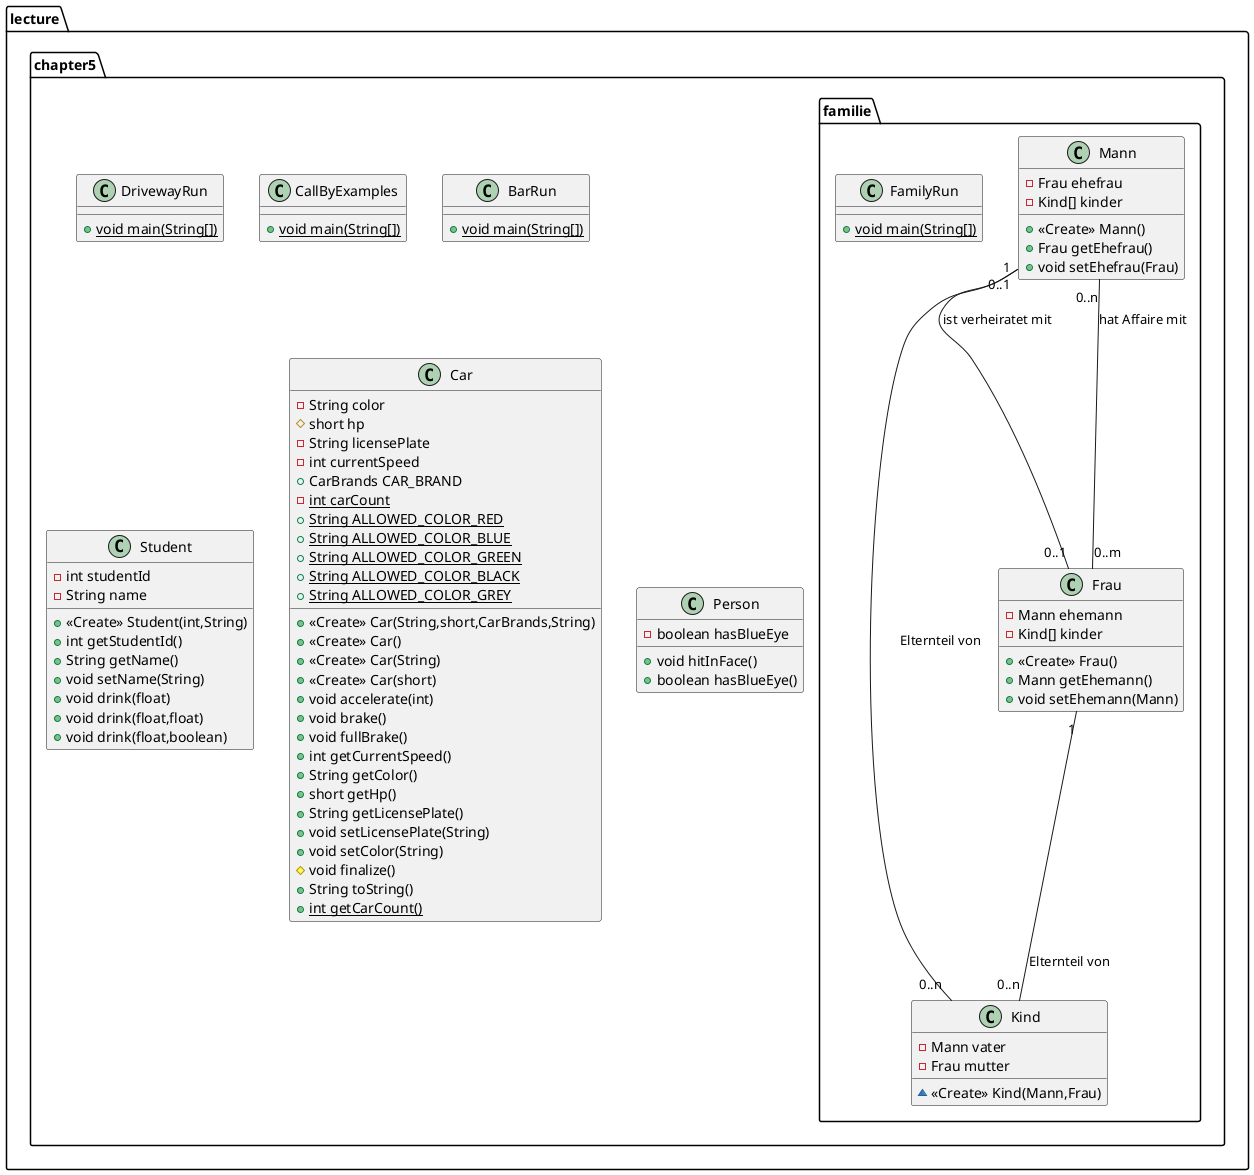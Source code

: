 @startuml
class lecture.chapter5.DrivewayRun {
+ {static} void main(String[])
}

class lecture.chapter5.familie.Kind {
- Mann vater
- Frau mutter
~ <<Create>> Kind(Mann,Frau)
}
class lecture.chapter5.familie.Mann {
- Frau ehefrau
- Kind[] kinder
+ <<Create>> Mann()
+ Frau getEhefrau()
+ void setEhefrau(Frau)
}
class lecture.chapter5.CallByExamples {
+ {static} void main(String[])
}
class lecture.chapter5.BarRun {
+ {static} void main(String[])
}
class lecture.chapter5.familie.FamilyRun {
+ {static} void main(String[])
}
class lecture.chapter5.Student {
- int studentId
- String name
+ <<Create>> Student(int,String)
+ int getStudentId()
+ String getName()
+ void setName(String)
+ void drink(float)
+ void drink(float,float)
+ void drink(float,boolean)
}
class lecture.chapter5.Car {
- String color
# short hp
- String licensePlate
- int currentSpeed
+ CarBrands CAR_BRAND
- {static} int carCount
+ {static} String ALLOWED_COLOR_RED
+ {static} String ALLOWED_COLOR_BLUE
+ {static} String ALLOWED_COLOR_GREEN
+ {static} String ALLOWED_COLOR_BLACK
+ {static} String ALLOWED_COLOR_GREY
+ <<Create>> Car(String,short,CarBrands,String)
+ <<Create>> Car()
+ <<Create>> Car(String)
+ <<Create>> Car(short)
+ void accelerate(int)
+ void brake()
+ void fullBrake()
+ int getCurrentSpeed()
+ String getColor()
+ short getHp()
+ String getLicensePlate()
+ void setLicensePlate(String)
+ void setColor(String)
# void finalize()
+ String toString()
+ {static} int getCarCount()
}
class lecture.chapter5.familie.Frau {
- Mann ehemann
- Kind[] kinder
+ <<Create>> Frau()
+ Mann getEhemann()
+ void setEhemann(Mann)
}
class lecture.chapter5.Person {
- boolean hasBlueEye
+ void hitInFace()
+ boolean hasBlueEye()
}

lecture.chapter5.familie.Mann "0..1" -- "0..1" lecture.chapter5.familie.Frau : ist verheiratet mit
lecture.chapter5.familie.Mann "0..n" -- "0..m" lecture.chapter5.familie.Frau : hat Affaire mit

lecture.chapter5.familie.Mann "1" -- "0..n" lecture.chapter5.familie.Kind : Elternteil von
lecture.chapter5.familie.Frau "1" -- "0..n" lecture.chapter5.familie.Kind : Elternteil von


@enduml